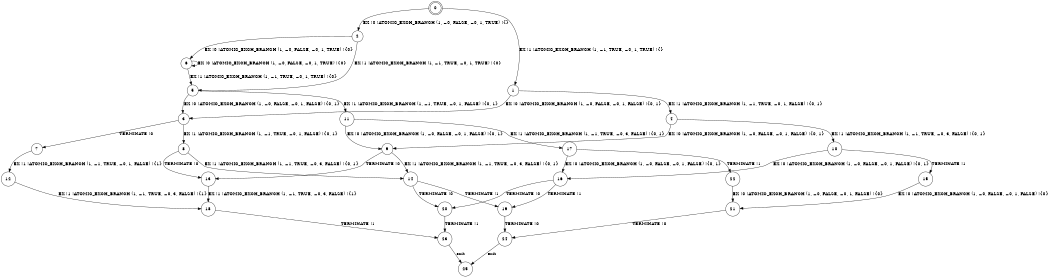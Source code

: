 digraph BCG {
size = "7, 10.5";
center = TRUE;
node [shape = circle];
0 [peripheries = 2];
0 -> 1 [label = "EX !1 !ATOMIC_EXCH_BRANCH (1, +1, TRUE, +0, 1, TRUE) !{}"];
0 -> 2 [label = "EX !0 !ATOMIC_EXCH_BRANCH (1, +0, FALSE, +0, 1, TRUE) !{}"];
1 -> 3 [label = "EX !0 !ATOMIC_EXCH_BRANCH (1, +0, FALSE, +0, 1, FALSE) !{0, 1}"];
1 -> 4 [label = "EX !1 !ATOMIC_EXCH_BRANCH (1, +1, TRUE, +0, 1, FALSE) !{0, 1}"];
2 -> 5 [label = "EX !1 !ATOMIC_EXCH_BRANCH (1, +1, TRUE, +0, 1, TRUE) !{0}"];
2 -> 6 [label = "EX !0 !ATOMIC_EXCH_BRANCH (1, +0, FALSE, +0, 1, TRUE) !{0}"];
3 -> 7 [label = "TERMINATE !0"];
3 -> 8 [label = "EX !1 !ATOMIC_EXCH_BRANCH (1, +1, TRUE, +0, 1, FALSE) !{0, 1}"];
4 -> 9 [label = "EX !0 !ATOMIC_EXCH_BRANCH (1, +0, FALSE, +0, 1, FALSE) !{0, 1}"];
4 -> 10 [label = "EX !1 !ATOMIC_EXCH_BRANCH (1, +1, TRUE, +0, 3, FALSE) !{0, 1}"];
5 -> 11 [label = "EX !1 !ATOMIC_EXCH_BRANCH (1, +1, TRUE, +0, 1, FALSE) !{0, 1}"];
5 -> 3 [label = "EX !0 !ATOMIC_EXCH_BRANCH (1, +0, FALSE, +0, 1, FALSE) !{0, 1}"];
6 -> 5 [label = "EX !1 !ATOMIC_EXCH_BRANCH (1, +1, TRUE, +0, 1, TRUE) !{0}"];
6 -> 6 [label = "EX !0 !ATOMIC_EXCH_BRANCH (1, +0, FALSE, +0, 1, TRUE) !{0}"];
7 -> 12 [label = "EX !1 !ATOMIC_EXCH_BRANCH (1, +1, TRUE, +0, 1, FALSE) !{1}"];
8 -> 13 [label = "TERMINATE !0"];
8 -> 14 [label = "EX !1 !ATOMIC_EXCH_BRANCH (1, +1, TRUE, +0, 3, FALSE) !{0, 1}"];
9 -> 13 [label = "TERMINATE !0"];
9 -> 14 [label = "EX !1 !ATOMIC_EXCH_BRANCH (1, +1, TRUE, +0, 3, FALSE) !{0, 1}"];
10 -> 15 [label = "TERMINATE !1"];
10 -> 16 [label = "EX !0 !ATOMIC_EXCH_BRANCH (1, +0, FALSE, +0, 1, FALSE) !{0, 1}"];
11 -> 17 [label = "EX !1 !ATOMIC_EXCH_BRANCH (1, +1, TRUE, +0, 3, FALSE) !{0, 1}"];
11 -> 9 [label = "EX !0 !ATOMIC_EXCH_BRANCH (1, +0, FALSE, +0, 1, FALSE) !{0, 1}"];
12 -> 18 [label = "EX !1 !ATOMIC_EXCH_BRANCH (1, +1, TRUE, +0, 3, FALSE) !{1}"];
13 -> 18 [label = "EX !1 !ATOMIC_EXCH_BRANCH (1, +1, TRUE, +0, 3, FALSE) !{1}"];
14 -> 19 [label = "TERMINATE !1"];
14 -> 20 [label = "TERMINATE !0"];
15 -> 21 [label = "EX !0 !ATOMIC_EXCH_BRANCH (1, +0, FALSE, +0, 1, FALSE) !{0}"];
16 -> 19 [label = "TERMINATE !1"];
16 -> 20 [label = "TERMINATE !0"];
17 -> 22 [label = "TERMINATE !1"];
17 -> 16 [label = "EX !0 !ATOMIC_EXCH_BRANCH (1, +0, FALSE, +0, 1, FALSE) !{0, 1}"];
18 -> 23 [label = "TERMINATE !1"];
19 -> 24 [label = "TERMINATE !0"];
20 -> 23 [label = "TERMINATE !1"];
21 -> 24 [label = "TERMINATE !0"];
22 -> 21 [label = "EX !0 !ATOMIC_EXCH_BRANCH (1, +0, FALSE, +0, 1, FALSE) !{0}"];
23 -> 25 [label = "exit"];
24 -> 25 [label = "exit"];
}
